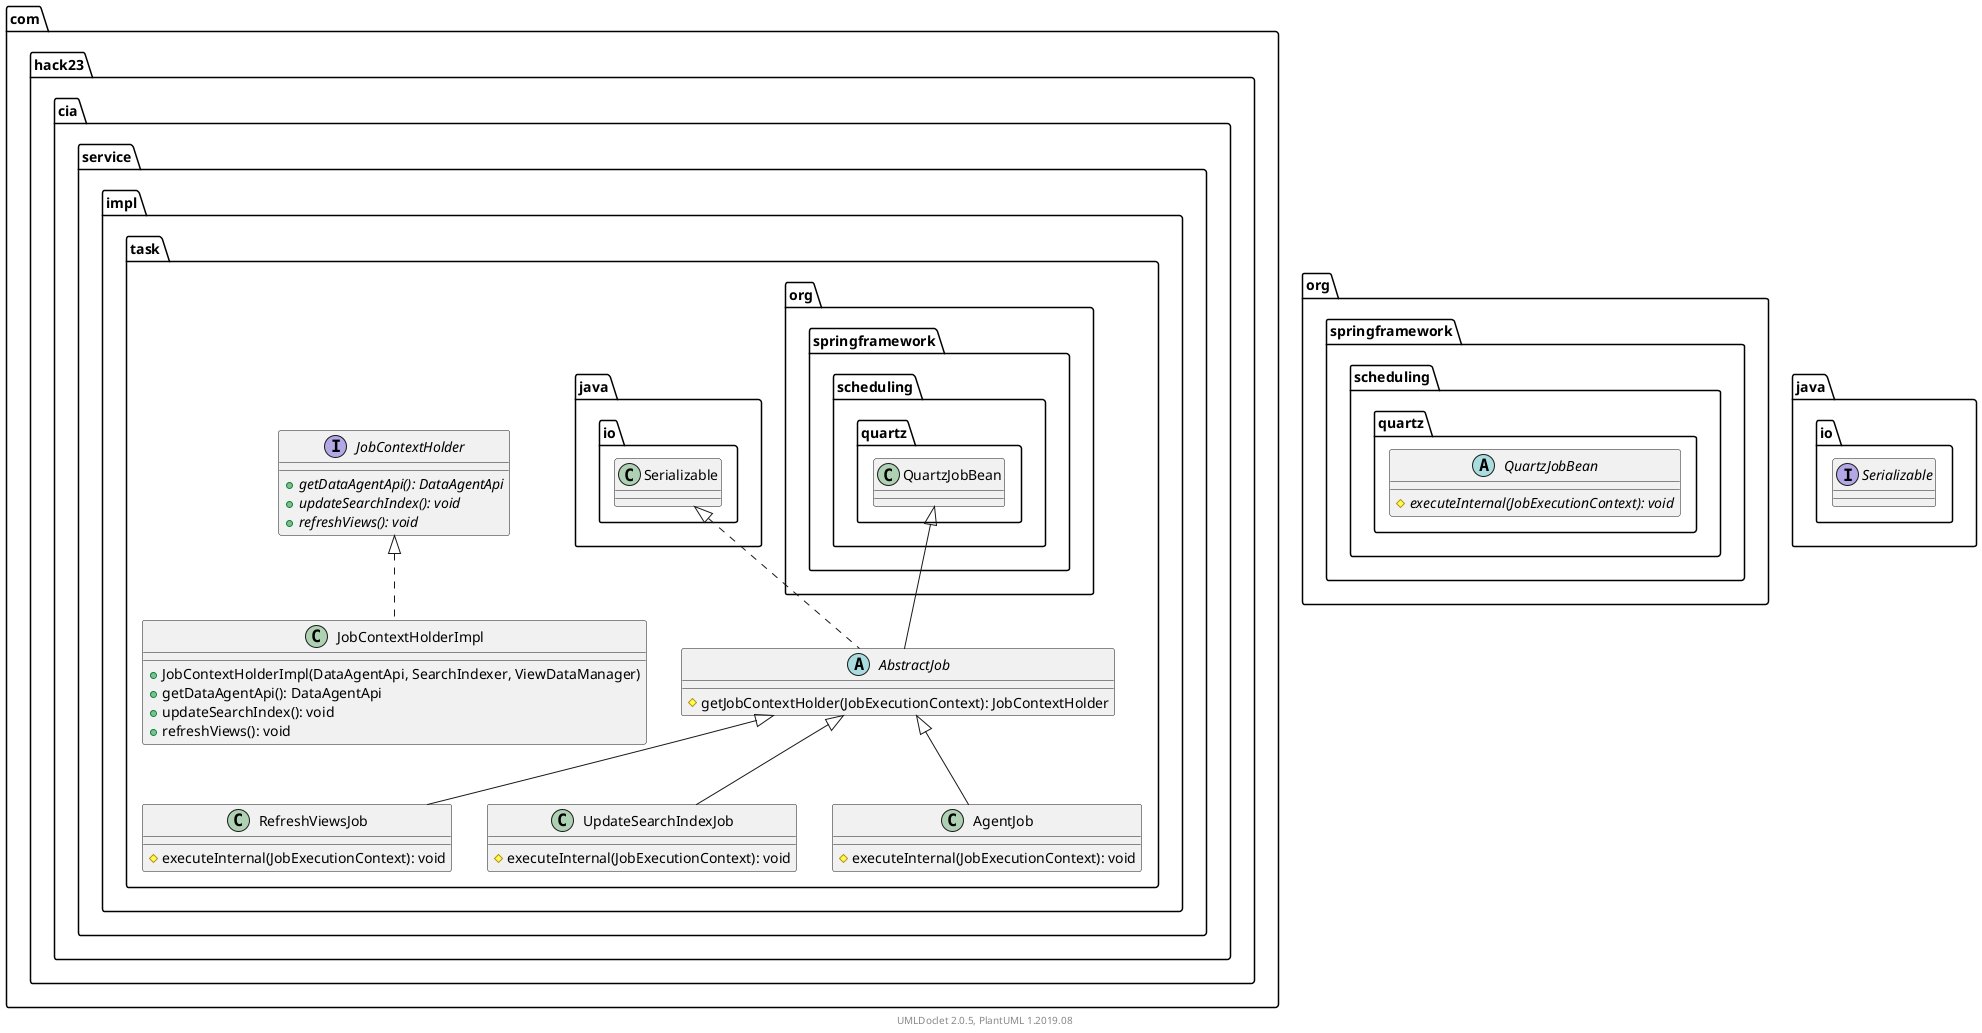 @startuml
    namespace com.hack23.cia.service.impl.task {

        class JobContextHolderImpl [[JobContextHolderImpl.html]] {
            +JobContextHolderImpl(DataAgentApi, SearchIndexer, ViewDataManager)
            +getDataAgentApi(): DataAgentApi
            +updateSearchIndex(): void
            +refreshViews(): void
        }

        class RefreshViewsJob [[RefreshViewsJob.html]] {
            #executeInternal(JobExecutionContext): void
        }

        class UpdateSearchIndexJob [[UpdateSearchIndexJob.html]] {
            #executeInternal(JobExecutionContext): void
        }

        interface JobContextHolder [[JobContextHolder.html]] {
            {abstract} +getDataAgentApi(): DataAgentApi
            {abstract} +updateSearchIndex(): void
            {abstract} +refreshViews(): void
        }

        abstract class AbstractJob [[AbstractJob.html]] {
            #getJobContextHolder(JobExecutionContext): JobContextHolder
        }

        class AgentJob [[AgentJob.html]] {
            #executeInternal(JobExecutionContext): void
        }

        JobContextHolder <|.. JobContextHolderImpl
        AbstractJob <|-- RefreshViewsJob
        AbstractJob <|-- UpdateSearchIndexJob
        org.springframework.scheduling.quartz.QuartzJobBean <|-- AbstractJob
        java.io.Serializable <|.. AbstractJob
        AbstractJob <|-- AgentJob
    }

    namespace org.springframework.scheduling.quartz {
        abstract class QuartzJobBean {
            {abstract} #executeInternal(JobExecutionContext): void
        }
    }

    namespace java.io {
        interface Serializable
    }

    center footer UMLDoclet 2.0.5, PlantUML 1.2019.08
@enduml
